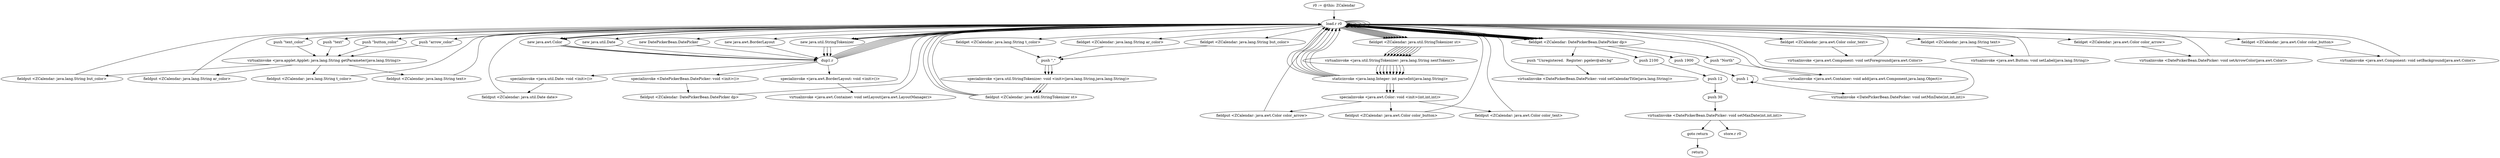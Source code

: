digraph "" {
    "r0 := @this: ZCalendar"
    "load.r r0"
    "r0 := @this: ZCalendar"->"load.r r0";
    "load.r r0"->"load.r r0";
    "push \"button_color\""
    "load.r r0"->"push \"button_color\"";
    "virtualinvoke <java.applet.Applet: java.lang.String getParameter(java.lang.String)>"
    "push \"button_color\""->"virtualinvoke <java.applet.Applet: java.lang.String getParameter(java.lang.String)>";
    "fieldput <ZCalendar: java.lang.String but_color>"
    "virtualinvoke <java.applet.Applet: java.lang.String getParameter(java.lang.String)>"->"fieldput <ZCalendar: java.lang.String but_color>";
    "fieldput <ZCalendar: java.lang.String but_color>"->"load.r r0";
    "load.r r0"->"load.r r0";
    "push \"arrow_color\""
    "load.r r0"->"push \"arrow_color\"";
    "push \"arrow_color\""->"virtualinvoke <java.applet.Applet: java.lang.String getParameter(java.lang.String)>";
    "fieldput <ZCalendar: java.lang.String ar_color>"
    "virtualinvoke <java.applet.Applet: java.lang.String getParameter(java.lang.String)>"->"fieldput <ZCalendar: java.lang.String ar_color>";
    "fieldput <ZCalendar: java.lang.String ar_color>"->"load.r r0";
    "load.r r0"->"load.r r0";
    "push \"text_color\""
    "load.r r0"->"push \"text_color\"";
    "push \"text_color\""->"virtualinvoke <java.applet.Applet: java.lang.String getParameter(java.lang.String)>";
    "fieldput <ZCalendar: java.lang.String t_color>"
    "virtualinvoke <java.applet.Applet: java.lang.String getParameter(java.lang.String)>"->"fieldput <ZCalendar: java.lang.String t_color>";
    "fieldput <ZCalendar: java.lang.String t_color>"->"load.r r0";
    "load.r r0"->"load.r r0";
    "push \"text\""
    "load.r r0"->"push \"text\"";
    "push \"text\""->"virtualinvoke <java.applet.Applet: java.lang.String getParameter(java.lang.String)>";
    "fieldput <ZCalendar: java.lang.String text>"
    "virtualinvoke <java.applet.Applet: java.lang.String getParameter(java.lang.String)>"->"fieldput <ZCalendar: java.lang.String text>";
    "fieldput <ZCalendar: java.lang.String text>"->"load.r r0";
    "new java.util.StringTokenizer"
    "load.r r0"->"new java.util.StringTokenizer";
    "dup1.r"
    "new java.util.StringTokenizer"->"dup1.r";
    "dup1.r"->"load.r r0";
    "fieldget <ZCalendar: java.lang.String ar_color>"
    "load.r r0"->"fieldget <ZCalendar: java.lang.String ar_color>";
    "push \",\""
    "fieldget <ZCalendar: java.lang.String ar_color>"->"push \",\"";
    "specialinvoke <java.util.StringTokenizer: void <init>(java.lang.String,java.lang.String)>"
    "push \",\""->"specialinvoke <java.util.StringTokenizer: void <init>(java.lang.String,java.lang.String)>";
    "fieldput <ZCalendar: java.util.StringTokenizer st>"
    "specialinvoke <java.util.StringTokenizer: void <init>(java.lang.String,java.lang.String)>"->"fieldput <ZCalendar: java.util.StringTokenizer st>";
    "fieldput <ZCalendar: java.util.StringTokenizer st>"->"load.r r0";
    "new java.awt.Color"
    "load.r r0"->"new java.awt.Color";
    "new java.awt.Color"->"dup1.r";
    "dup1.r"->"load.r r0";
    "fieldget <ZCalendar: java.util.StringTokenizer st>"
    "load.r r0"->"fieldget <ZCalendar: java.util.StringTokenizer st>";
    "virtualinvoke <java.util.StringTokenizer: java.lang.String nextToken()>"
    "fieldget <ZCalendar: java.util.StringTokenizer st>"->"virtualinvoke <java.util.StringTokenizer: java.lang.String nextToken()>";
    "staticinvoke <java.lang.Integer: int parseInt(java.lang.String)>"
    "virtualinvoke <java.util.StringTokenizer: java.lang.String nextToken()>"->"staticinvoke <java.lang.Integer: int parseInt(java.lang.String)>";
    "staticinvoke <java.lang.Integer: int parseInt(java.lang.String)>"->"load.r r0";
    "load.r r0"->"fieldget <ZCalendar: java.util.StringTokenizer st>";
    "fieldget <ZCalendar: java.util.StringTokenizer st>"->"virtualinvoke <java.util.StringTokenizer: java.lang.String nextToken()>";
    "virtualinvoke <java.util.StringTokenizer: java.lang.String nextToken()>"->"staticinvoke <java.lang.Integer: int parseInt(java.lang.String)>";
    "staticinvoke <java.lang.Integer: int parseInt(java.lang.String)>"->"load.r r0";
    "load.r r0"->"fieldget <ZCalendar: java.util.StringTokenizer st>";
    "fieldget <ZCalendar: java.util.StringTokenizer st>"->"virtualinvoke <java.util.StringTokenizer: java.lang.String nextToken()>";
    "virtualinvoke <java.util.StringTokenizer: java.lang.String nextToken()>"->"staticinvoke <java.lang.Integer: int parseInt(java.lang.String)>";
    "specialinvoke <java.awt.Color: void <init>(int,int,int)>"
    "staticinvoke <java.lang.Integer: int parseInt(java.lang.String)>"->"specialinvoke <java.awt.Color: void <init>(int,int,int)>";
    "fieldput <ZCalendar: java.awt.Color color_arrow>"
    "specialinvoke <java.awt.Color: void <init>(int,int,int)>"->"fieldput <ZCalendar: java.awt.Color color_arrow>";
    "fieldput <ZCalendar: java.awt.Color color_arrow>"->"load.r r0";
    "load.r r0"->"new java.util.StringTokenizer";
    "new java.util.StringTokenizer"->"dup1.r";
    "dup1.r"->"load.r r0";
    "fieldget <ZCalendar: java.lang.String but_color>"
    "load.r r0"->"fieldget <ZCalendar: java.lang.String but_color>";
    "fieldget <ZCalendar: java.lang.String but_color>"->"push \",\"";
    "push \",\""->"specialinvoke <java.util.StringTokenizer: void <init>(java.lang.String,java.lang.String)>";
    "specialinvoke <java.util.StringTokenizer: void <init>(java.lang.String,java.lang.String)>"->"fieldput <ZCalendar: java.util.StringTokenizer st>";
    "fieldput <ZCalendar: java.util.StringTokenizer st>"->"load.r r0";
    "load.r r0"->"new java.awt.Color";
    "new java.awt.Color"->"dup1.r";
    "dup1.r"->"load.r r0";
    "load.r r0"->"fieldget <ZCalendar: java.util.StringTokenizer st>";
    "fieldget <ZCalendar: java.util.StringTokenizer st>"->"virtualinvoke <java.util.StringTokenizer: java.lang.String nextToken()>";
    "virtualinvoke <java.util.StringTokenizer: java.lang.String nextToken()>"->"staticinvoke <java.lang.Integer: int parseInt(java.lang.String)>";
    "staticinvoke <java.lang.Integer: int parseInt(java.lang.String)>"->"load.r r0";
    "load.r r0"->"fieldget <ZCalendar: java.util.StringTokenizer st>";
    "fieldget <ZCalendar: java.util.StringTokenizer st>"->"virtualinvoke <java.util.StringTokenizer: java.lang.String nextToken()>";
    "virtualinvoke <java.util.StringTokenizer: java.lang.String nextToken()>"->"staticinvoke <java.lang.Integer: int parseInt(java.lang.String)>";
    "staticinvoke <java.lang.Integer: int parseInt(java.lang.String)>"->"load.r r0";
    "load.r r0"->"fieldget <ZCalendar: java.util.StringTokenizer st>";
    "fieldget <ZCalendar: java.util.StringTokenizer st>"->"virtualinvoke <java.util.StringTokenizer: java.lang.String nextToken()>";
    "virtualinvoke <java.util.StringTokenizer: java.lang.String nextToken()>"->"staticinvoke <java.lang.Integer: int parseInt(java.lang.String)>";
    "staticinvoke <java.lang.Integer: int parseInt(java.lang.String)>"->"specialinvoke <java.awt.Color: void <init>(int,int,int)>";
    "fieldput <ZCalendar: java.awt.Color color_button>"
    "specialinvoke <java.awt.Color: void <init>(int,int,int)>"->"fieldput <ZCalendar: java.awt.Color color_button>";
    "fieldput <ZCalendar: java.awt.Color color_button>"->"load.r r0";
    "load.r r0"->"new java.util.StringTokenizer";
    "new java.util.StringTokenizer"->"dup1.r";
    "dup1.r"->"load.r r0";
    "fieldget <ZCalendar: java.lang.String t_color>"
    "load.r r0"->"fieldget <ZCalendar: java.lang.String t_color>";
    "fieldget <ZCalendar: java.lang.String t_color>"->"push \",\"";
    "push \",\""->"specialinvoke <java.util.StringTokenizer: void <init>(java.lang.String,java.lang.String)>";
    "specialinvoke <java.util.StringTokenizer: void <init>(java.lang.String,java.lang.String)>"->"fieldput <ZCalendar: java.util.StringTokenizer st>";
    "fieldput <ZCalendar: java.util.StringTokenizer st>"->"load.r r0";
    "load.r r0"->"new java.awt.Color";
    "new java.awt.Color"->"dup1.r";
    "dup1.r"->"load.r r0";
    "load.r r0"->"fieldget <ZCalendar: java.util.StringTokenizer st>";
    "fieldget <ZCalendar: java.util.StringTokenizer st>"->"virtualinvoke <java.util.StringTokenizer: java.lang.String nextToken()>";
    "virtualinvoke <java.util.StringTokenizer: java.lang.String nextToken()>"->"staticinvoke <java.lang.Integer: int parseInt(java.lang.String)>";
    "staticinvoke <java.lang.Integer: int parseInt(java.lang.String)>"->"load.r r0";
    "load.r r0"->"fieldget <ZCalendar: java.util.StringTokenizer st>";
    "fieldget <ZCalendar: java.util.StringTokenizer st>"->"virtualinvoke <java.util.StringTokenizer: java.lang.String nextToken()>";
    "virtualinvoke <java.util.StringTokenizer: java.lang.String nextToken()>"->"staticinvoke <java.lang.Integer: int parseInt(java.lang.String)>";
    "staticinvoke <java.lang.Integer: int parseInt(java.lang.String)>"->"load.r r0";
    "load.r r0"->"fieldget <ZCalendar: java.util.StringTokenizer st>";
    "fieldget <ZCalendar: java.util.StringTokenizer st>"->"virtualinvoke <java.util.StringTokenizer: java.lang.String nextToken()>";
    "virtualinvoke <java.util.StringTokenizer: java.lang.String nextToken()>"->"staticinvoke <java.lang.Integer: int parseInt(java.lang.String)>";
    "staticinvoke <java.lang.Integer: int parseInt(java.lang.String)>"->"specialinvoke <java.awt.Color: void <init>(int,int,int)>";
    "fieldput <ZCalendar: java.awt.Color color_text>"
    "specialinvoke <java.awt.Color: void <init>(int,int,int)>"->"fieldput <ZCalendar: java.awt.Color color_text>";
    "fieldput <ZCalendar: java.awt.Color color_text>"->"load.r r0";
    "new java.util.Date"
    "load.r r0"->"new java.util.Date";
    "new java.util.Date"->"dup1.r";
    "specialinvoke <java.util.Date: void <init>()>"
    "dup1.r"->"specialinvoke <java.util.Date: void <init>()>";
    "fieldput <ZCalendar: java.util.Date date>"
    "specialinvoke <java.util.Date: void <init>()>"->"fieldput <ZCalendar: java.util.Date date>";
    "fieldput <ZCalendar: java.util.Date date>"->"load.r r0";
    "new DatePickerBean.DatePicker"
    "load.r r0"->"new DatePickerBean.DatePicker";
    "new DatePickerBean.DatePicker"->"dup1.r";
    "specialinvoke <DatePickerBean.DatePicker: void <init>()>"
    "dup1.r"->"specialinvoke <DatePickerBean.DatePicker: void <init>()>";
    "fieldput <ZCalendar: DatePickerBean.DatePicker dp>"
    "specialinvoke <DatePickerBean.DatePicker: void <init>()>"->"fieldput <ZCalendar: DatePickerBean.DatePicker dp>";
    "fieldput <ZCalendar: DatePickerBean.DatePicker dp>"->"load.r r0";
    "fieldget <ZCalendar: DatePickerBean.DatePicker dp>"
    "load.r r0"->"fieldget <ZCalendar: DatePickerBean.DatePicker dp>";
    "push \"Unregistered.  Register: pgelev@abv.bg\""
    "fieldget <ZCalendar: DatePickerBean.DatePicker dp>"->"push \"Unregistered.  Register: pgelev@abv.bg\"";
    "virtualinvoke <DatePickerBean.DatePicker: void setCalendarTitle(java.lang.String)>"
    "push \"Unregistered.  Register: pgelev@abv.bg\""->"virtualinvoke <DatePickerBean.DatePicker: void setCalendarTitle(java.lang.String)>";
    "virtualinvoke <DatePickerBean.DatePicker: void setCalendarTitle(java.lang.String)>"->"load.r r0";
    "load.r r0"->"fieldget <ZCalendar: DatePickerBean.DatePicker dp>";
    "fieldget <ZCalendar: DatePickerBean.DatePicker dp>"->"load.r r0";
    "fieldget <ZCalendar: java.awt.Color color_text>"
    "load.r r0"->"fieldget <ZCalendar: java.awt.Color color_text>";
    "virtualinvoke <java.awt.Component: void setForeground(java.awt.Color)>"
    "fieldget <ZCalendar: java.awt.Color color_text>"->"virtualinvoke <java.awt.Component: void setForeground(java.awt.Color)>";
    "virtualinvoke <java.awt.Component: void setForeground(java.awt.Color)>"->"load.r r0";
    "load.r r0"->"fieldget <ZCalendar: DatePickerBean.DatePicker dp>";
    "fieldget <ZCalendar: DatePickerBean.DatePicker dp>"->"load.r r0";
    "fieldget <ZCalendar: java.lang.String text>"
    "load.r r0"->"fieldget <ZCalendar: java.lang.String text>";
    "virtualinvoke <java.awt.Button: void setLabel(java.lang.String)>"
    "fieldget <ZCalendar: java.lang.String text>"->"virtualinvoke <java.awt.Button: void setLabel(java.lang.String)>";
    "virtualinvoke <java.awt.Button: void setLabel(java.lang.String)>"->"load.r r0";
    "new java.awt.BorderLayout"
    "load.r r0"->"new java.awt.BorderLayout";
    "new java.awt.BorderLayout"->"dup1.r";
    "specialinvoke <java.awt.BorderLayout: void <init>()>"
    "dup1.r"->"specialinvoke <java.awt.BorderLayout: void <init>()>";
    "virtualinvoke <java.awt.Container: void setLayout(java.awt.LayoutManager)>"
    "specialinvoke <java.awt.BorderLayout: void <init>()>"->"virtualinvoke <java.awt.Container: void setLayout(java.awt.LayoutManager)>";
    "virtualinvoke <java.awt.Container: void setLayout(java.awt.LayoutManager)>"->"load.r r0";
    "load.r r0"->"load.r r0";
    "load.r r0"->"fieldget <ZCalendar: DatePickerBean.DatePicker dp>";
    "push \"North\""
    "fieldget <ZCalendar: DatePickerBean.DatePicker dp>"->"push \"North\"";
    "virtualinvoke <java.awt.Container: void add(java.awt.Component,java.lang.Object)>"
    "push \"North\""->"virtualinvoke <java.awt.Container: void add(java.awt.Component,java.lang.Object)>";
    "virtualinvoke <java.awt.Container: void add(java.awt.Component,java.lang.Object)>"->"load.r r0";
    "load.r r0"->"fieldget <ZCalendar: DatePickerBean.DatePicker dp>";
    "fieldget <ZCalendar: DatePickerBean.DatePicker dp>"->"load.r r0";
    "fieldget <ZCalendar: java.awt.Color color_arrow>"
    "load.r r0"->"fieldget <ZCalendar: java.awt.Color color_arrow>";
    "virtualinvoke <DatePickerBean.DatePicker: void setArrowColor(java.awt.Color)>"
    "fieldget <ZCalendar: java.awt.Color color_arrow>"->"virtualinvoke <DatePickerBean.DatePicker: void setArrowColor(java.awt.Color)>";
    "virtualinvoke <DatePickerBean.DatePicker: void setArrowColor(java.awt.Color)>"->"load.r r0";
    "load.r r0"->"fieldget <ZCalendar: DatePickerBean.DatePicker dp>";
    "fieldget <ZCalendar: DatePickerBean.DatePicker dp>"->"load.r r0";
    "fieldget <ZCalendar: java.awt.Color color_button>"
    "load.r r0"->"fieldget <ZCalendar: java.awt.Color color_button>";
    "virtualinvoke <java.awt.Component: void setBackground(java.awt.Color)>"
    "fieldget <ZCalendar: java.awt.Color color_button>"->"virtualinvoke <java.awt.Component: void setBackground(java.awt.Color)>";
    "virtualinvoke <java.awt.Component: void setBackground(java.awt.Color)>"->"load.r r0";
    "load.r r0"->"fieldget <ZCalendar: DatePickerBean.DatePicker dp>";
    "push 1900"
    "fieldget <ZCalendar: DatePickerBean.DatePicker dp>"->"push 1900";
    "push 1"
    "push 1900"->"push 1";
    "push 1"->"push 1";
    "virtualinvoke <DatePickerBean.DatePicker: void setMinDate(int,int,int)>"
    "push 1"->"virtualinvoke <DatePickerBean.DatePicker: void setMinDate(int,int,int)>";
    "virtualinvoke <DatePickerBean.DatePicker: void setMinDate(int,int,int)>"->"load.r r0";
    "load.r r0"->"fieldget <ZCalendar: DatePickerBean.DatePicker dp>";
    "push 2100"
    "fieldget <ZCalendar: DatePickerBean.DatePicker dp>"->"push 2100";
    "push 12"
    "push 2100"->"push 12";
    "push 30"
    "push 12"->"push 30";
    "virtualinvoke <DatePickerBean.DatePicker: void setMaxDate(int,int,int)>"
    "push 30"->"virtualinvoke <DatePickerBean.DatePicker: void setMaxDate(int,int,int)>";
    "goto return"
    "virtualinvoke <DatePickerBean.DatePicker: void setMaxDate(int,int,int)>"->"goto return";
    "return"
    "goto return"->"return";
    "store.r r0"
    "virtualinvoke <DatePickerBean.DatePicker: void setMaxDate(int,int,int)>"->"store.r r0";
}
